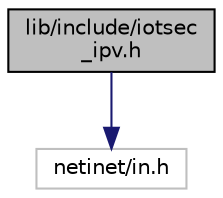digraph "lib/include/iotsec_ipv.h"
{
 // LATEX_PDF_SIZE
  edge [fontname="Helvetica",fontsize="10",labelfontname="Helvetica",labelfontsize="10"];
  node [fontname="Helvetica",fontsize="10",shape=record];
  Node1 [label="lib/include/iotsec\l_ipv.h",height=0.2,width=0.4,color="black", fillcolor="grey75", style="filled", fontcolor="black",tooltip="Include file for the IOTsec IP Version (IPv4/IPv6) abstraction layer."];
  Node1 -> Node2 [color="midnightblue",fontsize="10",style="solid",fontname="Helvetica"];
  Node2 [label="netinet/in.h",height=0.2,width=0.4,color="grey75", fillcolor="white", style="filled",tooltip=" "];
}
